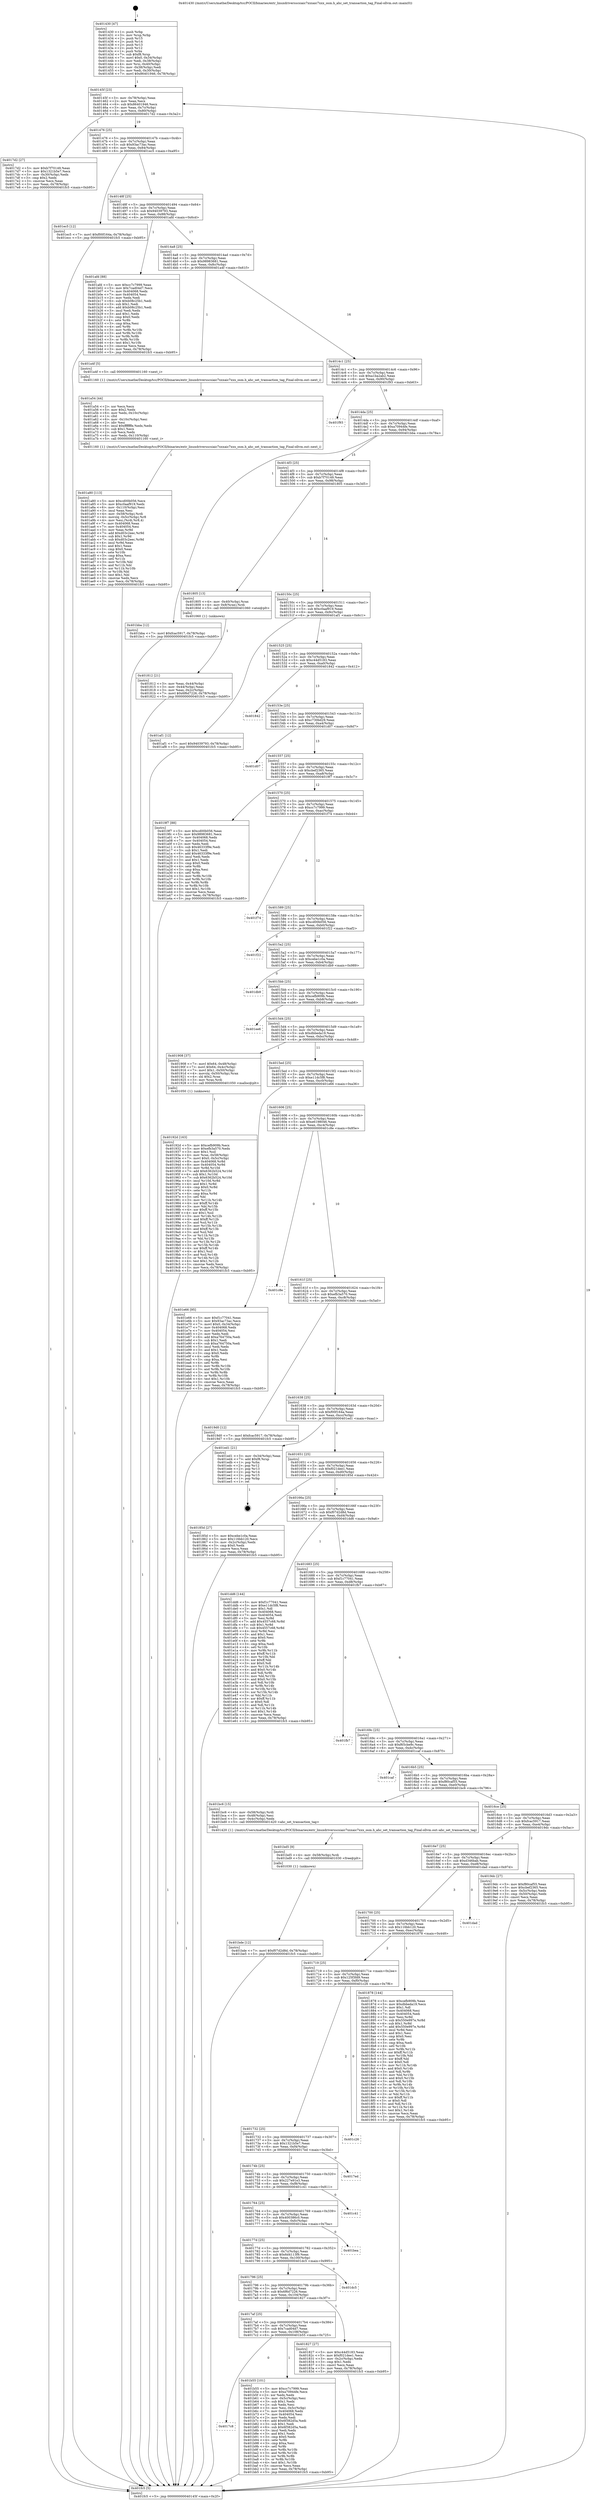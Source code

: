 digraph "0x401430" {
  label = "0x401430 (/mnt/c/Users/mathe/Desktop/tcc/POCII/binaries/extr_linuxdriversscsiaic7xxxaic7xxx_osm.h_ahc_set_transaction_tag_Final-ollvm.out::main(0))"
  labelloc = "t"
  node[shape=record]

  Entry [label="",width=0.3,height=0.3,shape=circle,fillcolor=black,style=filled]
  "0x40145f" [label="{
     0x40145f [23]\l
     | [instrs]\l
     &nbsp;&nbsp;0x40145f \<+3\>: mov -0x78(%rbp),%eax\l
     &nbsp;&nbsp;0x401462 \<+2\>: mov %eax,%ecx\l
     &nbsp;&nbsp;0x401464 \<+6\>: sub $0x86401946,%ecx\l
     &nbsp;&nbsp;0x40146a \<+3\>: mov %eax,-0x7c(%rbp)\l
     &nbsp;&nbsp;0x40146d \<+3\>: mov %ecx,-0x80(%rbp)\l
     &nbsp;&nbsp;0x401470 \<+6\>: je 00000000004017d2 \<main+0x3a2\>\l
  }"]
  "0x4017d2" [label="{
     0x4017d2 [27]\l
     | [instrs]\l
     &nbsp;&nbsp;0x4017d2 \<+5\>: mov $0xb7f70149,%eax\l
     &nbsp;&nbsp;0x4017d7 \<+5\>: mov $0x1321b5e7,%ecx\l
     &nbsp;&nbsp;0x4017dc \<+3\>: mov -0x30(%rbp),%edx\l
     &nbsp;&nbsp;0x4017df \<+3\>: cmp $0x2,%edx\l
     &nbsp;&nbsp;0x4017e2 \<+3\>: cmovne %ecx,%eax\l
     &nbsp;&nbsp;0x4017e5 \<+3\>: mov %eax,-0x78(%rbp)\l
     &nbsp;&nbsp;0x4017e8 \<+5\>: jmp 0000000000401fc5 \<main+0xb95\>\l
  }"]
  "0x401476" [label="{
     0x401476 [25]\l
     | [instrs]\l
     &nbsp;&nbsp;0x401476 \<+5\>: jmp 000000000040147b \<main+0x4b\>\l
     &nbsp;&nbsp;0x40147b \<+3\>: mov -0x7c(%rbp),%eax\l
     &nbsp;&nbsp;0x40147e \<+5\>: sub $0x93ac73ac,%eax\l
     &nbsp;&nbsp;0x401483 \<+6\>: mov %eax,-0x84(%rbp)\l
     &nbsp;&nbsp;0x401489 \<+6\>: je 0000000000401ec5 \<main+0xa95\>\l
  }"]
  "0x401fc5" [label="{
     0x401fc5 [5]\l
     | [instrs]\l
     &nbsp;&nbsp;0x401fc5 \<+5\>: jmp 000000000040145f \<main+0x2f\>\l
  }"]
  "0x401430" [label="{
     0x401430 [47]\l
     | [instrs]\l
     &nbsp;&nbsp;0x401430 \<+1\>: push %rbp\l
     &nbsp;&nbsp;0x401431 \<+3\>: mov %rsp,%rbp\l
     &nbsp;&nbsp;0x401434 \<+2\>: push %r15\l
     &nbsp;&nbsp;0x401436 \<+2\>: push %r14\l
     &nbsp;&nbsp;0x401438 \<+2\>: push %r13\l
     &nbsp;&nbsp;0x40143a \<+2\>: push %r12\l
     &nbsp;&nbsp;0x40143c \<+1\>: push %rbx\l
     &nbsp;&nbsp;0x40143d \<+7\>: sub $0xf8,%rsp\l
     &nbsp;&nbsp;0x401444 \<+7\>: movl $0x0,-0x34(%rbp)\l
     &nbsp;&nbsp;0x40144b \<+3\>: mov %edi,-0x38(%rbp)\l
     &nbsp;&nbsp;0x40144e \<+4\>: mov %rsi,-0x40(%rbp)\l
     &nbsp;&nbsp;0x401452 \<+3\>: mov -0x38(%rbp),%edi\l
     &nbsp;&nbsp;0x401455 \<+3\>: mov %edi,-0x30(%rbp)\l
     &nbsp;&nbsp;0x401458 \<+7\>: movl $0x86401946,-0x78(%rbp)\l
  }"]
  Exit [label="",width=0.3,height=0.3,shape=circle,fillcolor=black,style=filled,peripheries=2]
  "0x401ec5" [label="{
     0x401ec5 [12]\l
     | [instrs]\l
     &nbsp;&nbsp;0x401ec5 \<+7\>: movl $0xf00f164a,-0x78(%rbp)\l
     &nbsp;&nbsp;0x401ecc \<+5\>: jmp 0000000000401fc5 \<main+0xb95\>\l
  }"]
  "0x40148f" [label="{
     0x40148f [25]\l
     | [instrs]\l
     &nbsp;&nbsp;0x40148f \<+5\>: jmp 0000000000401494 \<main+0x64\>\l
     &nbsp;&nbsp;0x401494 \<+3\>: mov -0x7c(%rbp),%eax\l
     &nbsp;&nbsp;0x401497 \<+5\>: sub $0x94039793,%eax\l
     &nbsp;&nbsp;0x40149c \<+6\>: mov %eax,-0x88(%rbp)\l
     &nbsp;&nbsp;0x4014a2 \<+6\>: je 0000000000401afd \<main+0x6cd\>\l
  }"]
  "0x401bde" [label="{
     0x401bde [12]\l
     | [instrs]\l
     &nbsp;&nbsp;0x401bde \<+7\>: movl $0xf07d2d8d,-0x78(%rbp)\l
     &nbsp;&nbsp;0x401be5 \<+5\>: jmp 0000000000401fc5 \<main+0xb95\>\l
  }"]
  "0x401afd" [label="{
     0x401afd [88]\l
     | [instrs]\l
     &nbsp;&nbsp;0x401afd \<+5\>: mov $0xcc7c7999,%eax\l
     &nbsp;&nbsp;0x401b02 \<+5\>: mov $0x7cad04d7,%ecx\l
     &nbsp;&nbsp;0x401b07 \<+7\>: mov 0x404068,%edx\l
     &nbsp;&nbsp;0x401b0e \<+7\>: mov 0x404054,%esi\l
     &nbsp;&nbsp;0x401b15 \<+2\>: mov %edx,%edi\l
     &nbsp;&nbsp;0x401b17 \<+6\>: sub $0xb08c25b1,%edi\l
     &nbsp;&nbsp;0x401b1d \<+3\>: sub $0x1,%edi\l
     &nbsp;&nbsp;0x401b20 \<+6\>: add $0xb08c25b1,%edi\l
     &nbsp;&nbsp;0x401b26 \<+3\>: imul %edi,%edx\l
     &nbsp;&nbsp;0x401b29 \<+3\>: and $0x1,%edx\l
     &nbsp;&nbsp;0x401b2c \<+3\>: cmp $0x0,%edx\l
     &nbsp;&nbsp;0x401b2f \<+4\>: sete %r8b\l
     &nbsp;&nbsp;0x401b33 \<+3\>: cmp $0xa,%esi\l
     &nbsp;&nbsp;0x401b36 \<+4\>: setl %r9b\l
     &nbsp;&nbsp;0x401b3a \<+3\>: mov %r8b,%r10b\l
     &nbsp;&nbsp;0x401b3d \<+3\>: and %r9b,%r10b\l
     &nbsp;&nbsp;0x401b40 \<+3\>: xor %r9b,%r8b\l
     &nbsp;&nbsp;0x401b43 \<+3\>: or %r8b,%r10b\l
     &nbsp;&nbsp;0x401b46 \<+4\>: test $0x1,%r10b\l
     &nbsp;&nbsp;0x401b4a \<+3\>: cmovne %ecx,%eax\l
     &nbsp;&nbsp;0x401b4d \<+3\>: mov %eax,-0x78(%rbp)\l
     &nbsp;&nbsp;0x401b50 \<+5\>: jmp 0000000000401fc5 \<main+0xb95\>\l
  }"]
  "0x4014a8" [label="{
     0x4014a8 [25]\l
     | [instrs]\l
     &nbsp;&nbsp;0x4014a8 \<+5\>: jmp 00000000004014ad \<main+0x7d\>\l
     &nbsp;&nbsp;0x4014ad \<+3\>: mov -0x7c(%rbp),%eax\l
     &nbsp;&nbsp;0x4014b0 \<+5\>: sub $0x98983681,%eax\l
     &nbsp;&nbsp;0x4014b5 \<+6\>: mov %eax,-0x8c(%rbp)\l
     &nbsp;&nbsp;0x4014bb \<+6\>: je 0000000000401a4f \<main+0x61f\>\l
  }"]
  "0x401bd5" [label="{
     0x401bd5 [9]\l
     | [instrs]\l
     &nbsp;&nbsp;0x401bd5 \<+4\>: mov -0x58(%rbp),%rdi\l
     &nbsp;&nbsp;0x401bd9 \<+5\>: call 0000000000401030 \<free@plt\>\l
     | [calls]\l
     &nbsp;&nbsp;0x401030 \{1\} (unknown)\l
  }"]
  "0x401a4f" [label="{
     0x401a4f [5]\l
     | [instrs]\l
     &nbsp;&nbsp;0x401a4f \<+5\>: call 0000000000401160 \<next_i\>\l
     | [calls]\l
     &nbsp;&nbsp;0x401160 \{1\} (/mnt/c/Users/mathe/Desktop/tcc/POCII/binaries/extr_linuxdriversscsiaic7xxxaic7xxx_osm.h_ahc_set_transaction_tag_Final-ollvm.out::next_i)\l
  }"]
  "0x4014c1" [label="{
     0x4014c1 [25]\l
     | [instrs]\l
     &nbsp;&nbsp;0x4014c1 \<+5\>: jmp 00000000004014c6 \<main+0x96\>\l
     &nbsp;&nbsp;0x4014c6 \<+3\>: mov -0x7c(%rbp),%eax\l
     &nbsp;&nbsp;0x4014c9 \<+5\>: sub $0xa1ba2ab2,%eax\l
     &nbsp;&nbsp;0x4014ce \<+6\>: mov %eax,-0x90(%rbp)\l
     &nbsp;&nbsp;0x4014d4 \<+6\>: je 0000000000401f93 \<main+0xb63\>\l
  }"]
  "0x4017c8" [label="{
     0x4017c8\l
  }", style=dashed]
  "0x401f93" [label="{
     0x401f93\l
  }", style=dashed]
  "0x4014da" [label="{
     0x4014da [25]\l
     | [instrs]\l
     &nbsp;&nbsp;0x4014da \<+5\>: jmp 00000000004014df \<main+0xaf\>\l
     &nbsp;&nbsp;0x4014df \<+3\>: mov -0x7c(%rbp),%eax\l
     &nbsp;&nbsp;0x4014e2 \<+5\>: sub $0xa70944fe,%eax\l
     &nbsp;&nbsp;0x4014e7 \<+6\>: mov %eax,-0x94(%rbp)\l
     &nbsp;&nbsp;0x4014ed \<+6\>: je 0000000000401bba \<main+0x78a\>\l
  }"]
  "0x401b55" [label="{
     0x401b55 [101]\l
     | [instrs]\l
     &nbsp;&nbsp;0x401b55 \<+5\>: mov $0xcc7c7999,%eax\l
     &nbsp;&nbsp;0x401b5a \<+5\>: mov $0xa70944fe,%ecx\l
     &nbsp;&nbsp;0x401b5f \<+2\>: xor %edx,%edx\l
     &nbsp;&nbsp;0x401b61 \<+3\>: mov -0x5c(%rbp),%esi\l
     &nbsp;&nbsp;0x401b64 \<+3\>: sub $0x1,%edx\l
     &nbsp;&nbsp;0x401b67 \<+2\>: sub %edx,%esi\l
     &nbsp;&nbsp;0x401b69 \<+3\>: mov %esi,-0x5c(%rbp)\l
     &nbsp;&nbsp;0x401b6c \<+7\>: mov 0x404068,%edx\l
     &nbsp;&nbsp;0x401b73 \<+7\>: mov 0x404054,%esi\l
     &nbsp;&nbsp;0x401b7a \<+2\>: mov %edx,%edi\l
     &nbsp;&nbsp;0x401b7c \<+6\>: add $0x6f382d5a,%edi\l
     &nbsp;&nbsp;0x401b82 \<+3\>: sub $0x1,%edi\l
     &nbsp;&nbsp;0x401b85 \<+6\>: sub $0x6f382d5a,%edi\l
     &nbsp;&nbsp;0x401b8b \<+3\>: imul %edi,%edx\l
     &nbsp;&nbsp;0x401b8e \<+3\>: and $0x1,%edx\l
     &nbsp;&nbsp;0x401b91 \<+3\>: cmp $0x0,%edx\l
     &nbsp;&nbsp;0x401b94 \<+4\>: sete %r8b\l
     &nbsp;&nbsp;0x401b98 \<+3\>: cmp $0xa,%esi\l
     &nbsp;&nbsp;0x401b9b \<+4\>: setl %r9b\l
     &nbsp;&nbsp;0x401b9f \<+3\>: mov %r8b,%r10b\l
     &nbsp;&nbsp;0x401ba2 \<+3\>: and %r9b,%r10b\l
     &nbsp;&nbsp;0x401ba5 \<+3\>: xor %r9b,%r8b\l
     &nbsp;&nbsp;0x401ba8 \<+3\>: or %r8b,%r10b\l
     &nbsp;&nbsp;0x401bab \<+4\>: test $0x1,%r10b\l
     &nbsp;&nbsp;0x401baf \<+3\>: cmovne %ecx,%eax\l
     &nbsp;&nbsp;0x401bb2 \<+3\>: mov %eax,-0x78(%rbp)\l
     &nbsp;&nbsp;0x401bb5 \<+5\>: jmp 0000000000401fc5 \<main+0xb95\>\l
  }"]
  "0x401bba" [label="{
     0x401bba [12]\l
     | [instrs]\l
     &nbsp;&nbsp;0x401bba \<+7\>: movl $0xfcac5917,-0x78(%rbp)\l
     &nbsp;&nbsp;0x401bc1 \<+5\>: jmp 0000000000401fc5 \<main+0xb95\>\l
  }"]
  "0x4014f3" [label="{
     0x4014f3 [25]\l
     | [instrs]\l
     &nbsp;&nbsp;0x4014f3 \<+5\>: jmp 00000000004014f8 \<main+0xc8\>\l
     &nbsp;&nbsp;0x4014f8 \<+3\>: mov -0x7c(%rbp),%eax\l
     &nbsp;&nbsp;0x4014fb \<+5\>: sub $0xb7f70149,%eax\l
     &nbsp;&nbsp;0x401500 \<+6\>: mov %eax,-0x98(%rbp)\l
     &nbsp;&nbsp;0x401506 \<+6\>: je 0000000000401805 \<main+0x3d5\>\l
  }"]
  "0x401a80" [label="{
     0x401a80 [113]\l
     | [instrs]\l
     &nbsp;&nbsp;0x401a80 \<+5\>: mov $0xcd00b056,%ecx\l
     &nbsp;&nbsp;0x401a85 \<+5\>: mov $0xc0aaf919,%edx\l
     &nbsp;&nbsp;0x401a8a \<+6\>: mov -0x110(%rbp),%esi\l
     &nbsp;&nbsp;0x401a90 \<+3\>: imul %eax,%esi\l
     &nbsp;&nbsp;0x401a93 \<+4\>: mov -0x58(%rbp),%rdi\l
     &nbsp;&nbsp;0x401a97 \<+4\>: movslq -0x5c(%rbp),%r8\l
     &nbsp;&nbsp;0x401a9b \<+4\>: mov %esi,(%rdi,%r8,4)\l
     &nbsp;&nbsp;0x401a9f \<+7\>: mov 0x404068,%eax\l
     &nbsp;&nbsp;0x401aa6 \<+7\>: mov 0x404054,%esi\l
     &nbsp;&nbsp;0x401aad \<+3\>: mov %eax,%r9d\l
     &nbsp;&nbsp;0x401ab0 \<+7\>: add $0xd03c2eec,%r9d\l
     &nbsp;&nbsp;0x401ab7 \<+4\>: sub $0x1,%r9d\l
     &nbsp;&nbsp;0x401abb \<+7\>: sub $0xd03c2eec,%r9d\l
     &nbsp;&nbsp;0x401ac2 \<+4\>: imul %r9d,%eax\l
     &nbsp;&nbsp;0x401ac6 \<+3\>: and $0x1,%eax\l
     &nbsp;&nbsp;0x401ac9 \<+3\>: cmp $0x0,%eax\l
     &nbsp;&nbsp;0x401acc \<+4\>: sete %r10b\l
     &nbsp;&nbsp;0x401ad0 \<+3\>: cmp $0xa,%esi\l
     &nbsp;&nbsp;0x401ad3 \<+4\>: setl %r11b\l
     &nbsp;&nbsp;0x401ad7 \<+3\>: mov %r10b,%bl\l
     &nbsp;&nbsp;0x401ada \<+3\>: and %r11b,%bl\l
     &nbsp;&nbsp;0x401add \<+3\>: xor %r11b,%r10b\l
     &nbsp;&nbsp;0x401ae0 \<+3\>: or %r10b,%bl\l
     &nbsp;&nbsp;0x401ae3 \<+3\>: test $0x1,%bl\l
     &nbsp;&nbsp;0x401ae6 \<+3\>: cmovne %edx,%ecx\l
     &nbsp;&nbsp;0x401ae9 \<+3\>: mov %ecx,-0x78(%rbp)\l
     &nbsp;&nbsp;0x401aec \<+5\>: jmp 0000000000401fc5 \<main+0xb95\>\l
  }"]
  "0x401805" [label="{
     0x401805 [13]\l
     | [instrs]\l
     &nbsp;&nbsp;0x401805 \<+4\>: mov -0x40(%rbp),%rax\l
     &nbsp;&nbsp;0x401809 \<+4\>: mov 0x8(%rax),%rdi\l
     &nbsp;&nbsp;0x40180d \<+5\>: call 0000000000401060 \<atoi@plt\>\l
     | [calls]\l
     &nbsp;&nbsp;0x401060 \{1\} (unknown)\l
  }"]
  "0x40150c" [label="{
     0x40150c [25]\l
     | [instrs]\l
     &nbsp;&nbsp;0x40150c \<+5\>: jmp 0000000000401511 \<main+0xe1\>\l
     &nbsp;&nbsp;0x401511 \<+3\>: mov -0x7c(%rbp),%eax\l
     &nbsp;&nbsp;0x401514 \<+5\>: sub $0xc0aaf919,%eax\l
     &nbsp;&nbsp;0x401519 \<+6\>: mov %eax,-0x9c(%rbp)\l
     &nbsp;&nbsp;0x40151f \<+6\>: je 0000000000401af1 \<main+0x6c1\>\l
  }"]
  "0x401812" [label="{
     0x401812 [21]\l
     | [instrs]\l
     &nbsp;&nbsp;0x401812 \<+3\>: mov %eax,-0x44(%rbp)\l
     &nbsp;&nbsp;0x401815 \<+3\>: mov -0x44(%rbp),%eax\l
     &nbsp;&nbsp;0x401818 \<+3\>: mov %eax,-0x2c(%rbp)\l
     &nbsp;&nbsp;0x40181b \<+7\>: movl $0x6f6d7226,-0x78(%rbp)\l
     &nbsp;&nbsp;0x401822 \<+5\>: jmp 0000000000401fc5 \<main+0xb95\>\l
  }"]
  "0x401a54" [label="{
     0x401a54 [44]\l
     | [instrs]\l
     &nbsp;&nbsp;0x401a54 \<+2\>: xor %ecx,%ecx\l
     &nbsp;&nbsp;0x401a56 \<+5\>: mov $0x2,%edx\l
     &nbsp;&nbsp;0x401a5b \<+6\>: mov %edx,-0x10c(%rbp)\l
     &nbsp;&nbsp;0x401a61 \<+1\>: cltd\l
     &nbsp;&nbsp;0x401a62 \<+6\>: mov -0x10c(%rbp),%esi\l
     &nbsp;&nbsp;0x401a68 \<+2\>: idiv %esi\l
     &nbsp;&nbsp;0x401a6a \<+6\>: imul $0xfffffffe,%edx,%edx\l
     &nbsp;&nbsp;0x401a70 \<+3\>: sub $0x1,%ecx\l
     &nbsp;&nbsp;0x401a73 \<+2\>: sub %ecx,%edx\l
     &nbsp;&nbsp;0x401a75 \<+6\>: mov %edx,-0x110(%rbp)\l
     &nbsp;&nbsp;0x401a7b \<+5\>: call 0000000000401160 \<next_i\>\l
     | [calls]\l
     &nbsp;&nbsp;0x401160 \{1\} (/mnt/c/Users/mathe/Desktop/tcc/POCII/binaries/extr_linuxdriversscsiaic7xxxaic7xxx_osm.h_ahc_set_transaction_tag_Final-ollvm.out::next_i)\l
  }"]
  "0x401af1" [label="{
     0x401af1 [12]\l
     | [instrs]\l
     &nbsp;&nbsp;0x401af1 \<+7\>: movl $0x94039793,-0x78(%rbp)\l
     &nbsp;&nbsp;0x401af8 \<+5\>: jmp 0000000000401fc5 \<main+0xb95\>\l
  }"]
  "0x401525" [label="{
     0x401525 [25]\l
     | [instrs]\l
     &nbsp;&nbsp;0x401525 \<+5\>: jmp 000000000040152a \<main+0xfa\>\l
     &nbsp;&nbsp;0x40152a \<+3\>: mov -0x7c(%rbp),%eax\l
     &nbsp;&nbsp;0x40152d \<+5\>: sub $0xc44d5183,%eax\l
     &nbsp;&nbsp;0x401532 \<+6\>: mov %eax,-0xa0(%rbp)\l
     &nbsp;&nbsp;0x401538 \<+6\>: je 0000000000401842 \<main+0x412\>\l
  }"]
  "0x40192d" [label="{
     0x40192d [163]\l
     | [instrs]\l
     &nbsp;&nbsp;0x40192d \<+5\>: mov $0xcefb909b,%ecx\l
     &nbsp;&nbsp;0x401932 \<+5\>: mov $0xefb3a570,%edx\l
     &nbsp;&nbsp;0x401937 \<+3\>: mov $0x1,%sil\l
     &nbsp;&nbsp;0x40193a \<+4\>: mov %rax,-0x58(%rbp)\l
     &nbsp;&nbsp;0x40193e \<+7\>: movl $0x0,-0x5c(%rbp)\l
     &nbsp;&nbsp;0x401945 \<+8\>: mov 0x404068,%r8d\l
     &nbsp;&nbsp;0x40194d \<+8\>: mov 0x404054,%r9d\l
     &nbsp;&nbsp;0x401955 \<+3\>: mov %r8d,%r10d\l
     &nbsp;&nbsp;0x401958 \<+7\>: add $0x6362b524,%r10d\l
     &nbsp;&nbsp;0x40195f \<+4\>: sub $0x1,%r10d\l
     &nbsp;&nbsp;0x401963 \<+7\>: sub $0x6362b524,%r10d\l
     &nbsp;&nbsp;0x40196a \<+4\>: imul %r10d,%r8d\l
     &nbsp;&nbsp;0x40196e \<+4\>: and $0x1,%r8d\l
     &nbsp;&nbsp;0x401972 \<+4\>: cmp $0x0,%r8d\l
     &nbsp;&nbsp;0x401976 \<+4\>: sete %r11b\l
     &nbsp;&nbsp;0x40197a \<+4\>: cmp $0xa,%r9d\l
     &nbsp;&nbsp;0x40197e \<+3\>: setl %bl\l
     &nbsp;&nbsp;0x401981 \<+3\>: mov %r11b,%r14b\l
     &nbsp;&nbsp;0x401984 \<+4\>: xor $0xff,%r14b\l
     &nbsp;&nbsp;0x401988 \<+3\>: mov %bl,%r15b\l
     &nbsp;&nbsp;0x40198b \<+4\>: xor $0xff,%r15b\l
     &nbsp;&nbsp;0x40198f \<+4\>: xor $0x1,%sil\l
     &nbsp;&nbsp;0x401993 \<+3\>: mov %r14b,%r12b\l
     &nbsp;&nbsp;0x401996 \<+4\>: and $0xff,%r12b\l
     &nbsp;&nbsp;0x40199a \<+3\>: and %sil,%r11b\l
     &nbsp;&nbsp;0x40199d \<+3\>: mov %r15b,%r13b\l
     &nbsp;&nbsp;0x4019a0 \<+4\>: and $0xff,%r13b\l
     &nbsp;&nbsp;0x4019a4 \<+3\>: and %sil,%bl\l
     &nbsp;&nbsp;0x4019a7 \<+3\>: or %r11b,%r12b\l
     &nbsp;&nbsp;0x4019aa \<+3\>: or %bl,%r13b\l
     &nbsp;&nbsp;0x4019ad \<+3\>: xor %r13b,%r12b\l
     &nbsp;&nbsp;0x4019b0 \<+3\>: or %r15b,%r14b\l
     &nbsp;&nbsp;0x4019b3 \<+4\>: xor $0xff,%r14b\l
     &nbsp;&nbsp;0x4019b7 \<+4\>: or $0x1,%sil\l
     &nbsp;&nbsp;0x4019bb \<+3\>: and %sil,%r14b\l
     &nbsp;&nbsp;0x4019be \<+3\>: or %r14b,%r12b\l
     &nbsp;&nbsp;0x4019c1 \<+4\>: test $0x1,%r12b\l
     &nbsp;&nbsp;0x4019c5 \<+3\>: cmovne %edx,%ecx\l
     &nbsp;&nbsp;0x4019c8 \<+3\>: mov %ecx,-0x78(%rbp)\l
     &nbsp;&nbsp;0x4019cb \<+5\>: jmp 0000000000401fc5 \<main+0xb95\>\l
  }"]
  "0x401842" [label="{
     0x401842\l
  }", style=dashed]
  "0x40153e" [label="{
     0x40153e [25]\l
     | [instrs]\l
     &nbsp;&nbsp;0x40153e \<+5\>: jmp 0000000000401543 \<main+0x113\>\l
     &nbsp;&nbsp;0x401543 \<+3\>: mov -0x7c(%rbp),%eax\l
     &nbsp;&nbsp;0x401546 \<+5\>: sub $0xc730bd29,%eax\l
     &nbsp;&nbsp;0x40154b \<+6\>: mov %eax,-0xa4(%rbp)\l
     &nbsp;&nbsp;0x401551 \<+6\>: je 0000000000401d07 \<main+0x8d7\>\l
  }"]
  "0x4017af" [label="{
     0x4017af [25]\l
     | [instrs]\l
     &nbsp;&nbsp;0x4017af \<+5\>: jmp 00000000004017b4 \<main+0x384\>\l
     &nbsp;&nbsp;0x4017b4 \<+3\>: mov -0x7c(%rbp),%eax\l
     &nbsp;&nbsp;0x4017b7 \<+5\>: sub $0x7cad04d7,%eax\l
     &nbsp;&nbsp;0x4017bc \<+6\>: mov %eax,-0x108(%rbp)\l
     &nbsp;&nbsp;0x4017c2 \<+6\>: je 0000000000401b55 \<main+0x725\>\l
  }"]
  "0x401d07" [label="{
     0x401d07\l
  }", style=dashed]
  "0x401557" [label="{
     0x401557 [25]\l
     | [instrs]\l
     &nbsp;&nbsp;0x401557 \<+5\>: jmp 000000000040155c \<main+0x12c\>\l
     &nbsp;&nbsp;0x40155c \<+3\>: mov -0x7c(%rbp),%eax\l
     &nbsp;&nbsp;0x40155f \<+5\>: sub $0xcbef2365,%eax\l
     &nbsp;&nbsp;0x401564 \<+6\>: mov %eax,-0xa8(%rbp)\l
     &nbsp;&nbsp;0x40156a \<+6\>: je 00000000004019f7 \<main+0x5c7\>\l
  }"]
  "0x401827" [label="{
     0x401827 [27]\l
     | [instrs]\l
     &nbsp;&nbsp;0x401827 \<+5\>: mov $0xc44d5183,%eax\l
     &nbsp;&nbsp;0x40182c \<+5\>: mov $0xf021dee1,%ecx\l
     &nbsp;&nbsp;0x401831 \<+3\>: mov -0x2c(%rbp),%edx\l
     &nbsp;&nbsp;0x401834 \<+3\>: cmp $0x1,%edx\l
     &nbsp;&nbsp;0x401837 \<+3\>: cmovl %ecx,%eax\l
     &nbsp;&nbsp;0x40183a \<+3\>: mov %eax,-0x78(%rbp)\l
     &nbsp;&nbsp;0x40183d \<+5\>: jmp 0000000000401fc5 \<main+0xb95\>\l
  }"]
  "0x4019f7" [label="{
     0x4019f7 [88]\l
     | [instrs]\l
     &nbsp;&nbsp;0x4019f7 \<+5\>: mov $0xcd00b056,%eax\l
     &nbsp;&nbsp;0x4019fc \<+5\>: mov $0x98983681,%ecx\l
     &nbsp;&nbsp;0x401a01 \<+7\>: mov 0x404068,%edx\l
     &nbsp;&nbsp;0x401a08 \<+7\>: mov 0x404054,%esi\l
     &nbsp;&nbsp;0x401a0f \<+2\>: mov %edx,%edi\l
     &nbsp;&nbsp;0x401a11 \<+6\>: sub $0x46333f9e,%edi\l
     &nbsp;&nbsp;0x401a17 \<+3\>: sub $0x1,%edi\l
     &nbsp;&nbsp;0x401a1a \<+6\>: add $0x46333f9e,%edi\l
     &nbsp;&nbsp;0x401a20 \<+3\>: imul %edi,%edx\l
     &nbsp;&nbsp;0x401a23 \<+3\>: and $0x1,%edx\l
     &nbsp;&nbsp;0x401a26 \<+3\>: cmp $0x0,%edx\l
     &nbsp;&nbsp;0x401a29 \<+4\>: sete %r8b\l
     &nbsp;&nbsp;0x401a2d \<+3\>: cmp $0xa,%esi\l
     &nbsp;&nbsp;0x401a30 \<+4\>: setl %r9b\l
     &nbsp;&nbsp;0x401a34 \<+3\>: mov %r8b,%r10b\l
     &nbsp;&nbsp;0x401a37 \<+3\>: and %r9b,%r10b\l
     &nbsp;&nbsp;0x401a3a \<+3\>: xor %r9b,%r8b\l
     &nbsp;&nbsp;0x401a3d \<+3\>: or %r8b,%r10b\l
     &nbsp;&nbsp;0x401a40 \<+4\>: test $0x1,%r10b\l
     &nbsp;&nbsp;0x401a44 \<+3\>: cmovne %ecx,%eax\l
     &nbsp;&nbsp;0x401a47 \<+3\>: mov %eax,-0x78(%rbp)\l
     &nbsp;&nbsp;0x401a4a \<+5\>: jmp 0000000000401fc5 \<main+0xb95\>\l
  }"]
  "0x401570" [label="{
     0x401570 [25]\l
     | [instrs]\l
     &nbsp;&nbsp;0x401570 \<+5\>: jmp 0000000000401575 \<main+0x145\>\l
     &nbsp;&nbsp;0x401575 \<+3\>: mov -0x7c(%rbp),%eax\l
     &nbsp;&nbsp;0x401578 \<+5\>: sub $0xcc7c7999,%eax\l
     &nbsp;&nbsp;0x40157d \<+6\>: mov %eax,-0xac(%rbp)\l
     &nbsp;&nbsp;0x401583 \<+6\>: je 0000000000401f74 \<main+0xb44\>\l
  }"]
  "0x401796" [label="{
     0x401796 [25]\l
     | [instrs]\l
     &nbsp;&nbsp;0x401796 \<+5\>: jmp 000000000040179b \<main+0x36b\>\l
     &nbsp;&nbsp;0x40179b \<+3\>: mov -0x7c(%rbp),%eax\l
     &nbsp;&nbsp;0x40179e \<+5\>: sub $0x6f6d7226,%eax\l
     &nbsp;&nbsp;0x4017a3 \<+6\>: mov %eax,-0x104(%rbp)\l
     &nbsp;&nbsp;0x4017a9 \<+6\>: je 0000000000401827 \<main+0x3f7\>\l
  }"]
  "0x401f74" [label="{
     0x401f74\l
  }", style=dashed]
  "0x401589" [label="{
     0x401589 [25]\l
     | [instrs]\l
     &nbsp;&nbsp;0x401589 \<+5\>: jmp 000000000040158e \<main+0x15e\>\l
     &nbsp;&nbsp;0x40158e \<+3\>: mov -0x7c(%rbp),%eax\l
     &nbsp;&nbsp;0x401591 \<+5\>: sub $0xcd00b056,%eax\l
     &nbsp;&nbsp;0x401596 \<+6\>: mov %eax,-0xb0(%rbp)\l
     &nbsp;&nbsp;0x40159c \<+6\>: je 0000000000401f22 \<main+0xaf2\>\l
  }"]
  "0x401dc5" [label="{
     0x401dc5\l
  }", style=dashed]
  "0x401f22" [label="{
     0x401f22\l
  }", style=dashed]
  "0x4015a2" [label="{
     0x4015a2 [25]\l
     | [instrs]\l
     &nbsp;&nbsp;0x4015a2 \<+5\>: jmp 00000000004015a7 \<main+0x177\>\l
     &nbsp;&nbsp;0x4015a7 \<+3\>: mov -0x7c(%rbp),%eax\l
     &nbsp;&nbsp;0x4015aa \<+5\>: sub $0xcebe1c0a,%eax\l
     &nbsp;&nbsp;0x4015af \<+6\>: mov %eax,-0xb4(%rbp)\l
     &nbsp;&nbsp;0x4015b5 \<+6\>: je 0000000000401db9 \<main+0x989\>\l
  }"]
  "0x40177d" [label="{
     0x40177d [25]\l
     | [instrs]\l
     &nbsp;&nbsp;0x40177d \<+5\>: jmp 0000000000401782 \<main+0x352\>\l
     &nbsp;&nbsp;0x401782 \<+3\>: mov -0x7c(%rbp),%eax\l
     &nbsp;&nbsp;0x401785 \<+5\>: sub $0x6d4113f9,%eax\l
     &nbsp;&nbsp;0x40178a \<+6\>: mov %eax,-0x100(%rbp)\l
     &nbsp;&nbsp;0x401790 \<+6\>: je 0000000000401dc5 \<main+0x995\>\l
  }"]
  "0x401db9" [label="{
     0x401db9\l
  }", style=dashed]
  "0x4015bb" [label="{
     0x4015bb [25]\l
     | [instrs]\l
     &nbsp;&nbsp;0x4015bb \<+5\>: jmp 00000000004015c0 \<main+0x190\>\l
     &nbsp;&nbsp;0x4015c0 \<+3\>: mov -0x7c(%rbp),%eax\l
     &nbsp;&nbsp;0x4015c3 \<+5\>: sub $0xcefb909b,%eax\l
     &nbsp;&nbsp;0x4015c8 \<+6\>: mov %eax,-0xb8(%rbp)\l
     &nbsp;&nbsp;0x4015ce \<+6\>: je 0000000000401ee6 \<main+0xab6\>\l
  }"]
  "0x401bea" [label="{
     0x401bea\l
  }", style=dashed]
  "0x401ee6" [label="{
     0x401ee6\l
  }", style=dashed]
  "0x4015d4" [label="{
     0x4015d4 [25]\l
     | [instrs]\l
     &nbsp;&nbsp;0x4015d4 \<+5\>: jmp 00000000004015d9 \<main+0x1a9\>\l
     &nbsp;&nbsp;0x4015d9 \<+3\>: mov -0x7c(%rbp),%eax\l
     &nbsp;&nbsp;0x4015dc \<+5\>: sub $0xdbbeda19,%eax\l
     &nbsp;&nbsp;0x4015e1 \<+6\>: mov %eax,-0xbc(%rbp)\l
     &nbsp;&nbsp;0x4015e7 \<+6\>: je 0000000000401908 \<main+0x4d8\>\l
  }"]
  "0x401764" [label="{
     0x401764 [25]\l
     | [instrs]\l
     &nbsp;&nbsp;0x401764 \<+5\>: jmp 0000000000401769 \<main+0x339\>\l
     &nbsp;&nbsp;0x401769 \<+3\>: mov -0x7c(%rbp),%eax\l
     &nbsp;&nbsp;0x40176c \<+5\>: sub $0x400386c0,%eax\l
     &nbsp;&nbsp;0x401771 \<+6\>: mov %eax,-0xfc(%rbp)\l
     &nbsp;&nbsp;0x401777 \<+6\>: je 0000000000401bea \<main+0x7ba\>\l
  }"]
  "0x401908" [label="{
     0x401908 [37]\l
     | [instrs]\l
     &nbsp;&nbsp;0x401908 \<+7\>: movl $0x64,-0x48(%rbp)\l
     &nbsp;&nbsp;0x40190f \<+7\>: movl $0x64,-0x4c(%rbp)\l
     &nbsp;&nbsp;0x401916 \<+7\>: movl $0x1,-0x50(%rbp)\l
     &nbsp;&nbsp;0x40191d \<+4\>: movslq -0x50(%rbp),%rax\l
     &nbsp;&nbsp;0x401921 \<+4\>: shl $0x2,%rax\l
     &nbsp;&nbsp;0x401925 \<+3\>: mov %rax,%rdi\l
     &nbsp;&nbsp;0x401928 \<+5\>: call 0000000000401050 \<malloc@plt\>\l
     | [calls]\l
     &nbsp;&nbsp;0x401050 \{1\} (unknown)\l
  }"]
  "0x4015ed" [label="{
     0x4015ed [25]\l
     | [instrs]\l
     &nbsp;&nbsp;0x4015ed \<+5\>: jmp 00000000004015f2 \<main+0x1c2\>\l
     &nbsp;&nbsp;0x4015f2 \<+3\>: mov -0x7c(%rbp),%eax\l
     &nbsp;&nbsp;0x4015f5 \<+5\>: sub $0xe11dc5f8,%eax\l
     &nbsp;&nbsp;0x4015fa \<+6\>: mov %eax,-0xc0(%rbp)\l
     &nbsp;&nbsp;0x401600 \<+6\>: je 0000000000401e66 \<main+0xa36\>\l
  }"]
  "0x401c41" [label="{
     0x401c41\l
  }", style=dashed]
  "0x401e66" [label="{
     0x401e66 [95]\l
     | [instrs]\l
     &nbsp;&nbsp;0x401e66 \<+5\>: mov $0xf1c77041,%eax\l
     &nbsp;&nbsp;0x401e6b \<+5\>: mov $0x93ac73ac,%ecx\l
     &nbsp;&nbsp;0x401e70 \<+7\>: movl $0x0,-0x34(%rbp)\l
     &nbsp;&nbsp;0x401e77 \<+7\>: mov 0x404068,%edx\l
     &nbsp;&nbsp;0x401e7e \<+7\>: mov 0x404054,%esi\l
     &nbsp;&nbsp;0x401e85 \<+2\>: mov %edx,%edi\l
     &nbsp;&nbsp;0x401e87 \<+6\>: add $0xa764750a,%edi\l
     &nbsp;&nbsp;0x401e8d \<+3\>: sub $0x1,%edi\l
     &nbsp;&nbsp;0x401e90 \<+6\>: sub $0xa764750a,%edi\l
     &nbsp;&nbsp;0x401e96 \<+3\>: imul %edi,%edx\l
     &nbsp;&nbsp;0x401e99 \<+3\>: and $0x1,%edx\l
     &nbsp;&nbsp;0x401e9c \<+3\>: cmp $0x0,%edx\l
     &nbsp;&nbsp;0x401e9f \<+4\>: sete %r8b\l
     &nbsp;&nbsp;0x401ea3 \<+3\>: cmp $0xa,%esi\l
     &nbsp;&nbsp;0x401ea6 \<+4\>: setl %r9b\l
     &nbsp;&nbsp;0x401eaa \<+3\>: mov %r8b,%r10b\l
     &nbsp;&nbsp;0x401ead \<+3\>: and %r9b,%r10b\l
     &nbsp;&nbsp;0x401eb0 \<+3\>: xor %r9b,%r8b\l
     &nbsp;&nbsp;0x401eb3 \<+3\>: or %r8b,%r10b\l
     &nbsp;&nbsp;0x401eb6 \<+4\>: test $0x1,%r10b\l
     &nbsp;&nbsp;0x401eba \<+3\>: cmovne %ecx,%eax\l
     &nbsp;&nbsp;0x401ebd \<+3\>: mov %eax,-0x78(%rbp)\l
     &nbsp;&nbsp;0x401ec0 \<+5\>: jmp 0000000000401fc5 \<main+0xb95\>\l
  }"]
  "0x401606" [label="{
     0x401606 [25]\l
     | [instrs]\l
     &nbsp;&nbsp;0x401606 \<+5\>: jmp 000000000040160b \<main+0x1db\>\l
     &nbsp;&nbsp;0x40160b \<+3\>: mov -0x7c(%rbp),%eax\l
     &nbsp;&nbsp;0x40160e \<+5\>: sub $0xe6198046,%eax\l
     &nbsp;&nbsp;0x401613 \<+6\>: mov %eax,-0xc4(%rbp)\l
     &nbsp;&nbsp;0x401619 \<+6\>: je 0000000000401c8e \<main+0x85e\>\l
  }"]
  "0x40174b" [label="{
     0x40174b [25]\l
     | [instrs]\l
     &nbsp;&nbsp;0x40174b \<+5\>: jmp 0000000000401750 \<main+0x320\>\l
     &nbsp;&nbsp;0x401750 \<+3\>: mov -0x7c(%rbp),%eax\l
     &nbsp;&nbsp;0x401753 \<+5\>: sub $0x227e91e3,%eax\l
     &nbsp;&nbsp;0x401758 \<+6\>: mov %eax,-0xf8(%rbp)\l
     &nbsp;&nbsp;0x40175e \<+6\>: je 0000000000401c41 \<main+0x811\>\l
  }"]
  "0x401c8e" [label="{
     0x401c8e\l
  }", style=dashed]
  "0x40161f" [label="{
     0x40161f [25]\l
     | [instrs]\l
     &nbsp;&nbsp;0x40161f \<+5\>: jmp 0000000000401624 \<main+0x1f4\>\l
     &nbsp;&nbsp;0x401624 \<+3\>: mov -0x7c(%rbp),%eax\l
     &nbsp;&nbsp;0x401627 \<+5\>: sub $0xefb3a570,%eax\l
     &nbsp;&nbsp;0x40162c \<+6\>: mov %eax,-0xc8(%rbp)\l
     &nbsp;&nbsp;0x401632 \<+6\>: je 00000000004019d0 \<main+0x5a0\>\l
  }"]
  "0x4017ed" [label="{
     0x4017ed\l
  }", style=dashed]
  "0x4019d0" [label="{
     0x4019d0 [12]\l
     | [instrs]\l
     &nbsp;&nbsp;0x4019d0 \<+7\>: movl $0xfcac5917,-0x78(%rbp)\l
     &nbsp;&nbsp;0x4019d7 \<+5\>: jmp 0000000000401fc5 \<main+0xb95\>\l
  }"]
  "0x401638" [label="{
     0x401638 [25]\l
     | [instrs]\l
     &nbsp;&nbsp;0x401638 \<+5\>: jmp 000000000040163d \<main+0x20d\>\l
     &nbsp;&nbsp;0x40163d \<+3\>: mov -0x7c(%rbp),%eax\l
     &nbsp;&nbsp;0x401640 \<+5\>: sub $0xf00f164a,%eax\l
     &nbsp;&nbsp;0x401645 \<+6\>: mov %eax,-0xcc(%rbp)\l
     &nbsp;&nbsp;0x40164b \<+6\>: je 0000000000401ed1 \<main+0xaa1\>\l
  }"]
  "0x401732" [label="{
     0x401732 [25]\l
     | [instrs]\l
     &nbsp;&nbsp;0x401732 \<+5\>: jmp 0000000000401737 \<main+0x307\>\l
     &nbsp;&nbsp;0x401737 \<+3\>: mov -0x7c(%rbp),%eax\l
     &nbsp;&nbsp;0x40173a \<+5\>: sub $0x1321b5e7,%eax\l
     &nbsp;&nbsp;0x40173f \<+6\>: mov %eax,-0xf4(%rbp)\l
     &nbsp;&nbsp;0x401745 \<+6\>: je 00000000004017ed \<main+0x3bd\>\l
  }"]
  "0x401ed1" [label="{
     0x401ed1 [21]\l
     | [instrs]\l
     &nbsp;&nbsp;0x401ed1 \<+3\>: mov -0x34(%rbp),%eax\l
     &nbsp;&nbsp;0x401ed4 \<+7\>: add $0xf8,%rsp\l
     &nbsp;&nbsp;0x401edb \<+1\>: pop %rbx\l
     &nbsp;&nbsp;0x401edc \<+2\>: pop %r12\l
     &nbsp;&nbsp;0x401ede \<+2\>: pop %r13\l
     &nbsp;&nbsp;0x401ee0 \<+2\>: pop %r14\l
     &nbsp;&nbsp;0x401ee2 \<+2\>: pop %r15\l
     &nbsp;&nbsp;0x401ee4 \<+1\>: pop %rbp\l
     &nbsp;&nbsp;0x401ee5 \<+1\>: ret\l
  }"]
  "0x401651" [label="{
     0x401651 [25]\l
     | [instrs]\l
     &nbsp;&nbsp;0x401651 \<+5\>: jmp 0000000000401656 \<main+0x226\>\l
     &nbsp;&nbsp;0x401656 \<+3\>: mov -0x7c(%rbp),%eax\l
     &nbsp;&nbsp;0x401659 \<+5\>: sub $0xf021dee1,%eax\l
     &nbsp;&nbsp;0x40165e \<+6\>: mov %eax,-0xd0(%rbp)\l
     &nbsp;&nbsp;0x401664 \<+6\>: je 000000000040185d \<main+0x42d\>\l
  }"]
  "0x401c26" [label="{
     0x401c26\l
  }", style=dashed]
  "0x40185d" [label="{
     0x40185d [27]\l
     | [instrs]\l
     &nbsp;&nbsp;0x40185d \<+5\>: mov $0xcebe1c0a,%eax\l
     &nbsp;&nbsp;0x401862 \<+5\>: mov $0x116bb120,%ecx\l
     &nbsp;&nbsp;0x401867 \<+3\>: mov -0x2c(%rbp),%edx\l
     &nbsp;&nbsp;0x40186a \<+3\>: cmp $0x0,%edx\l
     &nbsp;&nbsp;0x40186d \<+3\>: cmove %ecx,%eax\l
     &nbsp;&nbsp;0x401870 \<+3\>: mov %eax,-0x78(%rbp)\l
     &nbsp;&nbsp;0x401873 \<+5\>: jmp 0000000000401fc5 \<main+0xb95\>\l
  }"]
  "0x40166a" [label="{
     0x40166a [25]\l
     | [instrs]\l
     &nbsp;&nbsp;0x40166a \<+5\>: jmp 000000000040166f \<main+0x23f\>\l
     &nbsp;&nbsp;0x40166f \<+3\>: mov -0x7c(%rbp),%eax\l
     &nbsp;&nbsp;0x401672 \<+5\>: sub $0xf07d2d8d,%eax\l
     &nbsp;&nbsp;0x401677 \<+6\>: mov %eax,-0xd4(%rbp)\l
     &nbsp;&nbsp;0x40167d \<+6\>: je 0000000000401dd6 \<main+0x9a6\>\l
  }"]
  "0x401719" [label="{
     0x401719 [25]\l
     | [instrs]\l
     &nbsp;&nbsp;0x401719 \<+5\>: jmp 000000000040171e \<main+0x2ee\>\l
     &nbsp;&nbsp;0x40171e \<+3\>: mov -0x7c(%rbp),%eax\l
     &nbsp;&nbsp;0x401721 \<+5\>: sub $0x125f3fd9,%eax\l
     &nbsp;&nbsp;0x401726 \<+6\>: mov %eax,-0xf0(%rbp)\l
     &nbsp;&nbsp;0x40172c \<+6\>: je 0000000000401c26 \<main+0x7f6\>\l
  }"]
  "0x401dd6" [label="{
     0x401dd6 [144]\l
     | [instrs]\l
     &nbsp;&nbsp;0x401dd6 \<+5\>: mov $0xf1c77041,%eax\l
     &nbsp;&nbsp;0x401ddb \<+5\>: mov $0xe11dc5f8,%ecx\l
     &nbsp;&nbsp;0x401de0 \<+2\>: mov $0x1,%dl\l
     &nbsp;&nbsp;0x401de2 \<+7\>: mov 0x404068,%esi\l
     &nbsp;&nbsp;0x401de9 \<+7\>: mov 0x404054,%edi\l
     &nbsp;&nbsp;0x401df0 \<+3\>: mov %esi,%r8d\l
     &nbsp;&nbsp;0x401df3 \<+7\>: add $0x4557c68,%r8d\l
     &nbsp;&nbsp;0x401dfa \<+4\>: sub $0x1,%r8d\l
     &nbsp;&nbsp;0x401dfe \<+7\>: sub $0x4557c68,%r8d\l
     &nbsp;&nbsp;0x401e05 \<+4\>: imul %r8d,%esi\l
     &nbsp;&nbsp;0x401e09 \<+3\>: and $0x1,%esi\l
     &nbsp;&nbsp;0x401e0c \<+3\>: cmp $0x0,%esi\l
     &nbsp;&nbsp;0x401e0f \<+4\>: sete %r9b\l
     &nbsp;&nbsp;0x401e13 \<+3\>: cmp $0xa,%edi\l
     &nbsp;&nbsp;0x401e16 \<+4\>: setl %r10b\l
     &nbsp;&nbsp;0x401e1a \<+3\>: mov %r9b,%r11b\l
     &nbsp;&nbsp;0x401e1d \<+4\>: xor $0xff,%r11b\l
     &nbsp;&nbsp;0x401e21 \<+3\>: mov %r10b,%bl\l
     &nbsp;&nbsp;0x401e24 \<+3\>: xor $0xff,%bl\l
     &nbsp;&nbsp;0x401e27 \<+3\>: xor $0x0,%dl\l
     &nbsp;&nbsp;0x401e2a \<+3\>: mov %r11b,%r14b\l
     &nbsp;&nbsp;0x401e2d \<+4\>: and $0x0,%r14b\l
     &nbsp;&nbsp;0x401e31 \<+3\>: and %dl,%r9b\l
     &nbsp;&nbsp;0x401e34 \<+3\>: mov %bl,%r15b\l
     &nbsp;&nbsp;0x401e37 \<+4\>: and $0x0,%r15b\l
     &nbsp;&nbsp;0x401e3b \<+3\>: and %dl,%r10b\l
     &nbsp;&nbsp;0x401e3e \<+3\>: or %r9b,%r14b\l
     &nbsp;&nbsp;0x401e41 \<+3\>: or %r10b,%r15b\l
     &nbsp;&nbsp;0x401e44 \<+3\>: xor %r15b,%r14b\l
     &nbsp;&nbsp;0x401e47 \<+3\>: or %bl,%r11b\l
     &nbsp;&nbsp;0x401e4a \<+4\>: xor $0xff,%r11b\l
     &nbsp;&nbsp;0x401e4e \<+3\>: or $0x0,%dl\l
     &nbsp;&nbsp;0x401e51 \<+3\>: and %dl,%r11b\l
     &nbsp;&nbsp;0x401e54 \<+3\>: or %r11b,%r14b\l
     &nbsp;&nbsp;0x401e57 \<+4\>: test $0x1,%r14b\l
     &nbsp;&nbsp;0x401e5b \<+3\>: cmovne %ecx,%eax\l
     &nbsp;&nbsp;0x401e5e \<+3\>: mov %eax,-0x78(%rbp)\l
     &nbsp;&nbsp;0x401e61 \<+5\>: jmp 0000000000401fc5 \<main+0xb95\>\l
  }"]
  "0x401683" [label="{
     0x401683 [25]\l
     | [instrs]\l
     &nbsp;&nbsp;0x401683 \<+5\>: jmp 0000000000401688 \<main+0x258\>\l
     &nbsp;&nbsp;0x401688 \<+3\>: mov -0x7c(%rbp),%eax\l
     &nbsp;&nbsp;0x40168b \<+5\>: sub $0xf1c77041,%eax\l
     &nbsp;&nbsp;0x401690 \<+6\>: mov %eax,-0xd8(%rbp)\l
     &nbsp;&nbsp;0x401696 \<+6\>: je 0000000000401fb7 \<main+0xb87\>\l
  }"]
  "0x401878" [label="{
     0x401878 [144]\l
     | [instrs]\l
     &nbsp;&nbsp;0x401878 \<+5\>: mov $0xcefb909b,%eax\l
     &nbsp;&nbsp;0x40187d \<+5\>: mov $0xdbbeda19,%ecx\l
     &nbsp;&nbsp;0x401882 \<+2\>: mov $0x1,%dl\l
     &nbsp;&nbsp;0x401884 \<+7\>: mov 0x404068,%esi\l
     &nbsp;&nbsp;0x40188b \<+7\>: mov 0x404054,%edi\l
     &nbsp;&nbsp;0x401892 \<+3\>: mov %esi,%r8d\l
     &nbsp;&nbsp;0x401895 \<+7\>: sub $0x550e997e,%r8d\l
     &nbsp;&nbsp;0x40189c \<+4\>: sub $0x1,%r8d\l
     &nbsp;&nbsp;0x4018a0 \<+7\>: add $0x550e997e,%r8d\l
     &nbsp;&nbsp;0x4018a7 \<+4\>: imul %r8d,%esi\l
     &nbsp;&nbsp;0x4018ab \<+3\>: and $0x1,%esi\l
     &nbsp;&nbsp;0x4018ae \<+3\>: cmp $0x0,%esi\l
     &nbsp;&nbsp;0x4018b1 \<+4\>: sete %r9b\l
     &nbsp;&nbsp;0x4018b5 \<+3\>: cmp $0xa,%edi\l
     &nbsp;&nbsp;0x4018b8 \<+4\>: setl %r10b\l
     &nbsp;&nbsp;0x4018bc \<+3\>: mov %r9b,%r11b\l
     &nbsp;&nbsp;0x4018bf \<+4\>: xor $0xff,%r11b\l
     &nbsp;&nbsp;0x4018c3 \<+3\>: mov %r10b,%bl\l
     &nbsp;&nbsp;0x4018c6 \<+3\>: xor $0xff,%bl\l
     &nbsp;&nbsp;0x4018c9 \<+3\>: xor $0x0,%dl\l
     &nbsp;&nbsp;0x4018cc \<+3\>: mov %r11b,%r14b\l
     &nbsp;&nbsp;0x4018cf \<+4\>: and $0x0,%r14b\l
     &nbsp;&nbsp;0x4018d3 \<+3\>: and %dl,%r9b\l
     &nbsp;&nbsp;0x4018d6 \<+3\>: mov %bl,%r15b\l
     &nbsp;&nbsp;0x4018d9 \<+4\>: and $0x0,%r15b\l
     &nbsp;&nbsp;0x4018dd \<+3\>: and %dl,%r10b\l
     &nbsp;&nbsp;0x4018e0 \<+3\>: or %r9b,%r14b\l
     &nbsp;&nbsp;0x4018e3 \<+3\>: or %r10b,%r15b\l
     &nbsp;&nbsp;0x4018e6 \<+3\>: xor %r15b,%r14b\l
     &nbsp;&nbsp;0x4018e9 \<+3\>: or %bl,%r11b\l
     &nbsp;&nbsp;0x4018ec \<+4\>: xor $0xff,%r11b\l
     &nbsp;&nbsp;0x4018f0 \<+3\>: or $0x0,%dl\l
     &nbsp;&nbsp;0x4018f3 \<+3\>: and %dl,%r11b\l
     &nbsp;&nbsp;0x4018f6 \<+3\>: or %r11b,%r14b\l
     &nbsp;&nbsp;0x4018f9 \<+4\>: test $0x1,%r14b\l
     &nbsp;&nbsp;0x4018fd \<+3\>: cmovne %ecx,%eax\l
     &nbsp;&nbsp;0x401900 \<+3\>: mov %eax,-0x78(%rbp)\l
     &nbsp;&nbsp;0x401903 \<+5\>: jmp 0000000000401fc5 \<main+0xb95\>\l
  }"]
  "0x401fb7" [label="{
     0x401fb7\l
  }", style=dashed]
  "0x40169c" [label="{
     0x40169c [25]\l
     | [instrs]\l
     &nbsp;&nbsp;0x40169c \<+5\>: jmp 00000000004016a1 \<main+0x271\>\l
     &nbsp;&nbsp;0x4016a1 \<+3\>: mov -0x7c(%rbp),%eax\l
     &nbsp;&nbsp;0x4016a4 \<+5\>: sub $0xf65cbe9c,%eax\l
     &nbsp;&nbsp;0x4016a9 \<+6\>: mov %eax,-0xdc(%rbp)\l
     &nbsp;&nbsp;0x4016af \<+6\>: je 0000000000401caf \<main+0x87f\>\l
  }"]
  "0x401700" [label="{
     0x401700 [25]\l
     | [instrs]\l
     &nbsp;&nbsp;0x401700 \<+5\>: jmp 0000000000401705 \<main+0x2d5\>\l
     &nbsp;&nbsp;0x401705 \<+3\>: mov -0x7c(%rbp),%eax\l
     &nbsp;&nbsp;0x401708 \<+5\>: sub $0x116bb120,%eax\l
     &nbsp;&nbsp;0x40170d \<+6\>: mov %eax,-0xec(%rbp)\l
     &nbsp;&nbsp;0x401713 \<+6\>: je 0000000000401878 \<main+0x448\>\l
  }"]
  "0x401caf" [label="{
     0x401caf\l
  }", style=dashed]
  "0x4016b5" [label="{
     0x4016b5 [25]\l
     | [instrs]\l
     &nbsp;&nbsp;0x4016b5 \<+5\>: jmp 00000000004016ba \<main+0x28a\>\l
     &nbsp;&nbsp;0x4016ba \<+3\>: mov -0x7c(%rbp),%eax\l
     &nbsp;&nbsp;0x4016bd \<+5\>: sub $0xf80caf55,%eax\l
     &nbsp;&nbsp;0x4016c2 \<+6\>: mov %eax,-0xe0(%rbp)\l
     &nbsp;&nbsp;0x4016c8 \<+6\>: je 0000000000401bc6 \<main+0x796\>\l
  }"]
  "0x401dad" [label="{
     0x401dad\l
  }", style=dashed]
  "0x401bc6" [label="{
     0x401bc6 [15]\l
     | [instrs]\l
     &nbsp;&nbsp;0x401bc6 \<+4\>: mov -0x58(%rbp),%rdi\l
     &nbsp;&nbsp;0x401bca \<+3\>: mov -0x48(%rbp),%esi\l
     &nbsp;&nbsp;0x401bcd \<+3\>: mov -0x4c(%rbp),%edx\l
     &nbsp;&nbsp;0x401bd0 \<+5\>: call 0000000000401420 \<ahc_set_transaction_tag\>\l
     | [calls]\l
     &nbsp;&nbsp;0x401420 \{1\} (/mnt/c/Users/mathe/Desktop/tcc/POCII/binaries/extr_linuxdriversscsiaic7xxxaic7xxx_osm.h_ahc_set_transaction_tag_Final-ollvm.out::ahc_set_transaction_tag)\l
  }"]
  "0x4016ce" [label="{
     0x4016ce [25]\l
     | [instrs]\l
     &nbsp;&nbsp;0x4016ce \<+5\>: jmp 00000000004016d3 \<main+0x2a3\>\l
     &nbsp;&nbsp;0x4016d3 \<+3\>: mov -0x7c(%rbp),%eax\l
     &nbsp;&nbsp;0x4016d6 \<+5\>: sub $0xfcac5917,%eax\l
     &nbsp;&nbsp;0x4016db \<+6\>: mov %eax,-0xe4(%rbp)\l
     &nbsp;&nbsp;0x4016e1 \<+6\>: je 00000000004019dc \<main+0x5ac\>\l
  }"]
  "0x4016e7" [label="{
     0x4016e7 [25]\l
     | [instrs]\l
     &nbsp;&nbsp;0x4016e7 \<+5\>: jmp 00000000004016ec \<main+0x2bc\>\l
     &nbsp;&nbsp;0x4016ec \<+3\>: mov -0x7c(%rbp),%eax\l
     &nbsp;&nbsp;0x4016ef \<+5\>: sub $0xd346bab,%eax\l
     &nbsp;&nbsp;0x4016f4 \<+6\>: mov %eax,-0xe8(%rbp)\l
     &nbsp;&nbsp;0x4016fa \<+6\>: je 0000000000401dad \<main+0x97d\>\l
  }"]
  "0x4019dc" [label="{
     0x4019dc [27]\l
     | [instrs]\l
     &nbsp;&nbsp;0x4019dc \<+5\>: mov $0xf80caf55,%eax\l
     &nbsp;&nbsp;0x4019e1 \<+5\>: mov $0xcbef2365,%ecx\l
     &nbsp;&nbsp;0x4019e6 \<+3\>: mov -0x5c(%rbp),%edx\l
     &nbsp;&nbsp;0x4019e9 \<+3\>: cmp -0x50(%rbp),%edx\l
     &nbsp;&nbsp;0x4019ec \<+3\>: cmovl %ecx,%eax\l
     &nbsp;&nbsp;0x4019ef \<+3\>: mov %eax,-0x78(%rbp)\l
     &nbsp;&nbsp;0x4019f2 \<+5\>: jmp 0000000000401fc5 \<main+0xb95\>\l
  }"]
  Entry -> "0x401430" [label=" 1"]
  "0x40145f" -> "0x4017d2" [label=" 1"]
  "0x40145f" -> "0x401476" [label=" 19"]
  "0x4017d2" -> "0x401fc5" [label=" 1"]
  "0x401430" -> "0x40145f" [label=" 1"]
  "0x401fc5" -> "0x40145f" [label=" 19"]
  "0x401ed1" -> Exit [label=" 1"]
  "0x401476" -> "0x401ec5" [label=" 1"]
  "0x401476" -> "0x40148f" [label=" 18"]
  "0x401ec5" -> "0x401fc5" [label=" 1"]
  "0x40148f" -> "0x401afd" [label=" 1"]
  "0x40148f" -> "0x4014a8" [label=" 17"]
  "0x401e66" -> "0x401fc5" [label=" 1"]
  "0x4014a8" -> "0x401a4f" [label=" 1"]
  "0x4014a8" -> "0x4014c1" [label=" 16"]
  "0x401dd6" -> "0x401fc5" [label=" 1"]
  "0x4014c1" -> "0x401f93" [label=" 0"]
  "0x4014c1" -> "0x4014da" [label=" 16"]
  "0x401bde" -> "0x401fc5" [label=" 1"]
  "0x4014da" -> "0x401bba" [label=" 1"]
  "0x4014da" -> "0x4014f3" [label=" 15"]
  "0x401bd5" -> "0x401bde" [label=" 1"]
  "0x4014f3" -> "0x401805" [label=" 1"]
  "0x4014f3" -> "0x40150c" [label=" 14"]
  "0x401805" -> "0x401812" [label=" 1"]
  "0x401812" -> "0x401fc5" [label=" 1"]
  "0x401bba" -> "0x401fc5" [label=" 1"]
  "0x40150c" -> "0x401af1" [label=" 1"]
  "0x40150c" -> "0x401525" [label=" 13"]
  "0x401b55" -> "0x401fc5" [label=" 1"]
  "0x401525" -> "0x401842" [label=" 0"]
  "0x401525" -> "0x40153e" [label=" 13"]
  "0x4017af" -> "0x4017c8" [label=" 0"]
  "0x40153e" -> "0x401d07" [label=" 0"]
  "0x40153e" -> "0x401557" [label=" 13"]
  "0x4017af" -> "0x401b55" [label=" 1"]
  "0x401557" -> "0x4019f7" [label=" 1"]
  "0x401557" -> "0x401570" [label=" 12"]
  "0x401bc6" -> "0x401bd5" [label=" 1"]
  "0x401570" -> "0x401f74" [label=" 0"]
  "0x401570" -> "0x401589" [label=" 12"]
  "0x401af1" -> "0x401fc5" [label=" 1"]
  "0x401589" -> "0x401f22" [label=" 0"]
  "0x401589" -> "0x4015a2" [label=" 12"]
  "0x401a80" -> "0x401fc5" [label=" 1"]
  "0x4015a2" -> "0x401db9" [label=" 0"]
  "0x4015a2" -> "0x4015bb" [label=" 12"]
  "0x401a4f" -> "0x401a54" [label=" 1"]
  "0x4015bb" -> "0x401ee6" [label=" 0"]
  "0x4015bb" -> "0x4015d4" [label=" 12"]
  "0x4019f7" -> "0x401fc5" [label=" 1"]
  "0x4015d4" -> "0x401908" [label=" 1"]
  "0x4015d4" -> "0x4015ed" [label=" 11"]
  "0x4019d0" -> "0x401fc5" [label=" 1"]
  "0x4015ed" -> "0x401e66" [label=" 1"]
  "0x4015ed" -> "0x401606" [label=" 10"]
  "0x40192d" -> "0x401fc5" [label=" 1"]
  "0x401606" -> "0x401c8e" [label=" 0"]
  "0x401606" -> "0x40161f" [label=" 10"]
  "0x401878" -> "0x401fc5" [label=" 1"]
  "0x40161f" -> "0x4019d0" [label=" 1"]
  "0x40161f" -> "0x401638" [label=" 9"]
  "0x40185d" -> "0x401fc5" [label=" 1"]
  "0x401638" -> "0x401ed1" [label=" 1"]
  "0x401638" -> "0x401651" [label=" 8"]
  "0x401796" -> "0x4017af" [label=" 1"]
  "0x401651" -> "0x40185d" [label=" 1"]
  "0x401651" -> "0x40166a" [label=" 7"]
  "0x401796" -> "0x401827" [label=" 1"]
  "0x40166a" -> "0x401dd6" [label=" 1"]
  "0x40166a" -> "0x401683" [label=" 6"]
  "0x40177d" -> "0x401796" [label=" 2"]
  "0x401683" -> "0x401fb7" [label=" 0"]
  "0x401683" -> "0x40169c" [label=" 6"]
  "0x40177d" -> "0x401dc5" [label=" 0"]
  "0x40169c" -> "0x401caf" [label=" 0"]
  "0x40169c" -> "0x4016b5" [label=" 6"]
  "0x401764" -> "0x40177d" [label=" 2"]
  "0x4016b5" -> "0x401bc6" [label=" 1"]
  "0x4016b5" -> "0x4016ce" [label=" 5"]
  "0x401764" -> "0x401bea" [label=" 0"]
  "0x4016ce" -> "0x4019dc" [label=" 2"]
  "0x4016ce" -> "0x4016e7" [label=" 3"]
  "0x4019dc" -> "0x401fc5" [label=" 2"]
  "0x4016e7" -> "0x401dad" [label=" 0"]
  "0x4016e7" -> "0x401700" [label=" 3"]
  "0x401a54" -> "0x401a80" [label=" 1"]
  "0x401700" -> "0x401878" [label=" 1"]
  "0x401700" -> "0x401719" [label=" 2"]
  "0x401afd" -> "0x401fc5" [label=" 1"]
  "0x401719" -> "0x401c26" [label=" 0"]
  "0x401719" -> "0x401732" [label=" 2"]
  "0x401827" -> "0x401fc5" [label=" 1"]
  "0x401732" -> "0x4017ed" [label=" 0"]
  "0x401732" -> "0x40174b" [label=" 2"]
  "0x401908" -> "0x40192d" [label=" 1"]
  "0x40174b" -> "0x401c41" [label=" 0"]
  "0x40174b" -> "0x401764" [label=" 2"]
}
